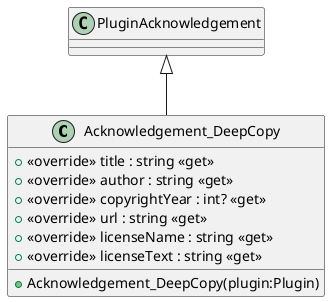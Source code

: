 @startuml
class Acknowledgement_DeepCopy {
    + Acknowledgement_DeepCopy(plugin:Plugin)
    + <<override>> title : string <<get>>
    + <<override>> author : string <<get>>
    + <<override>> copyrightYear : int? <<get>>
    + <<override>> url : string <<get>>
    + <<override>> licenseName : string <<get>>
    + <<override>> licenseText : string <<get>>
}
PluginAcknowledgement <|-- Acknowledgement_DeepCopy
@enduml
